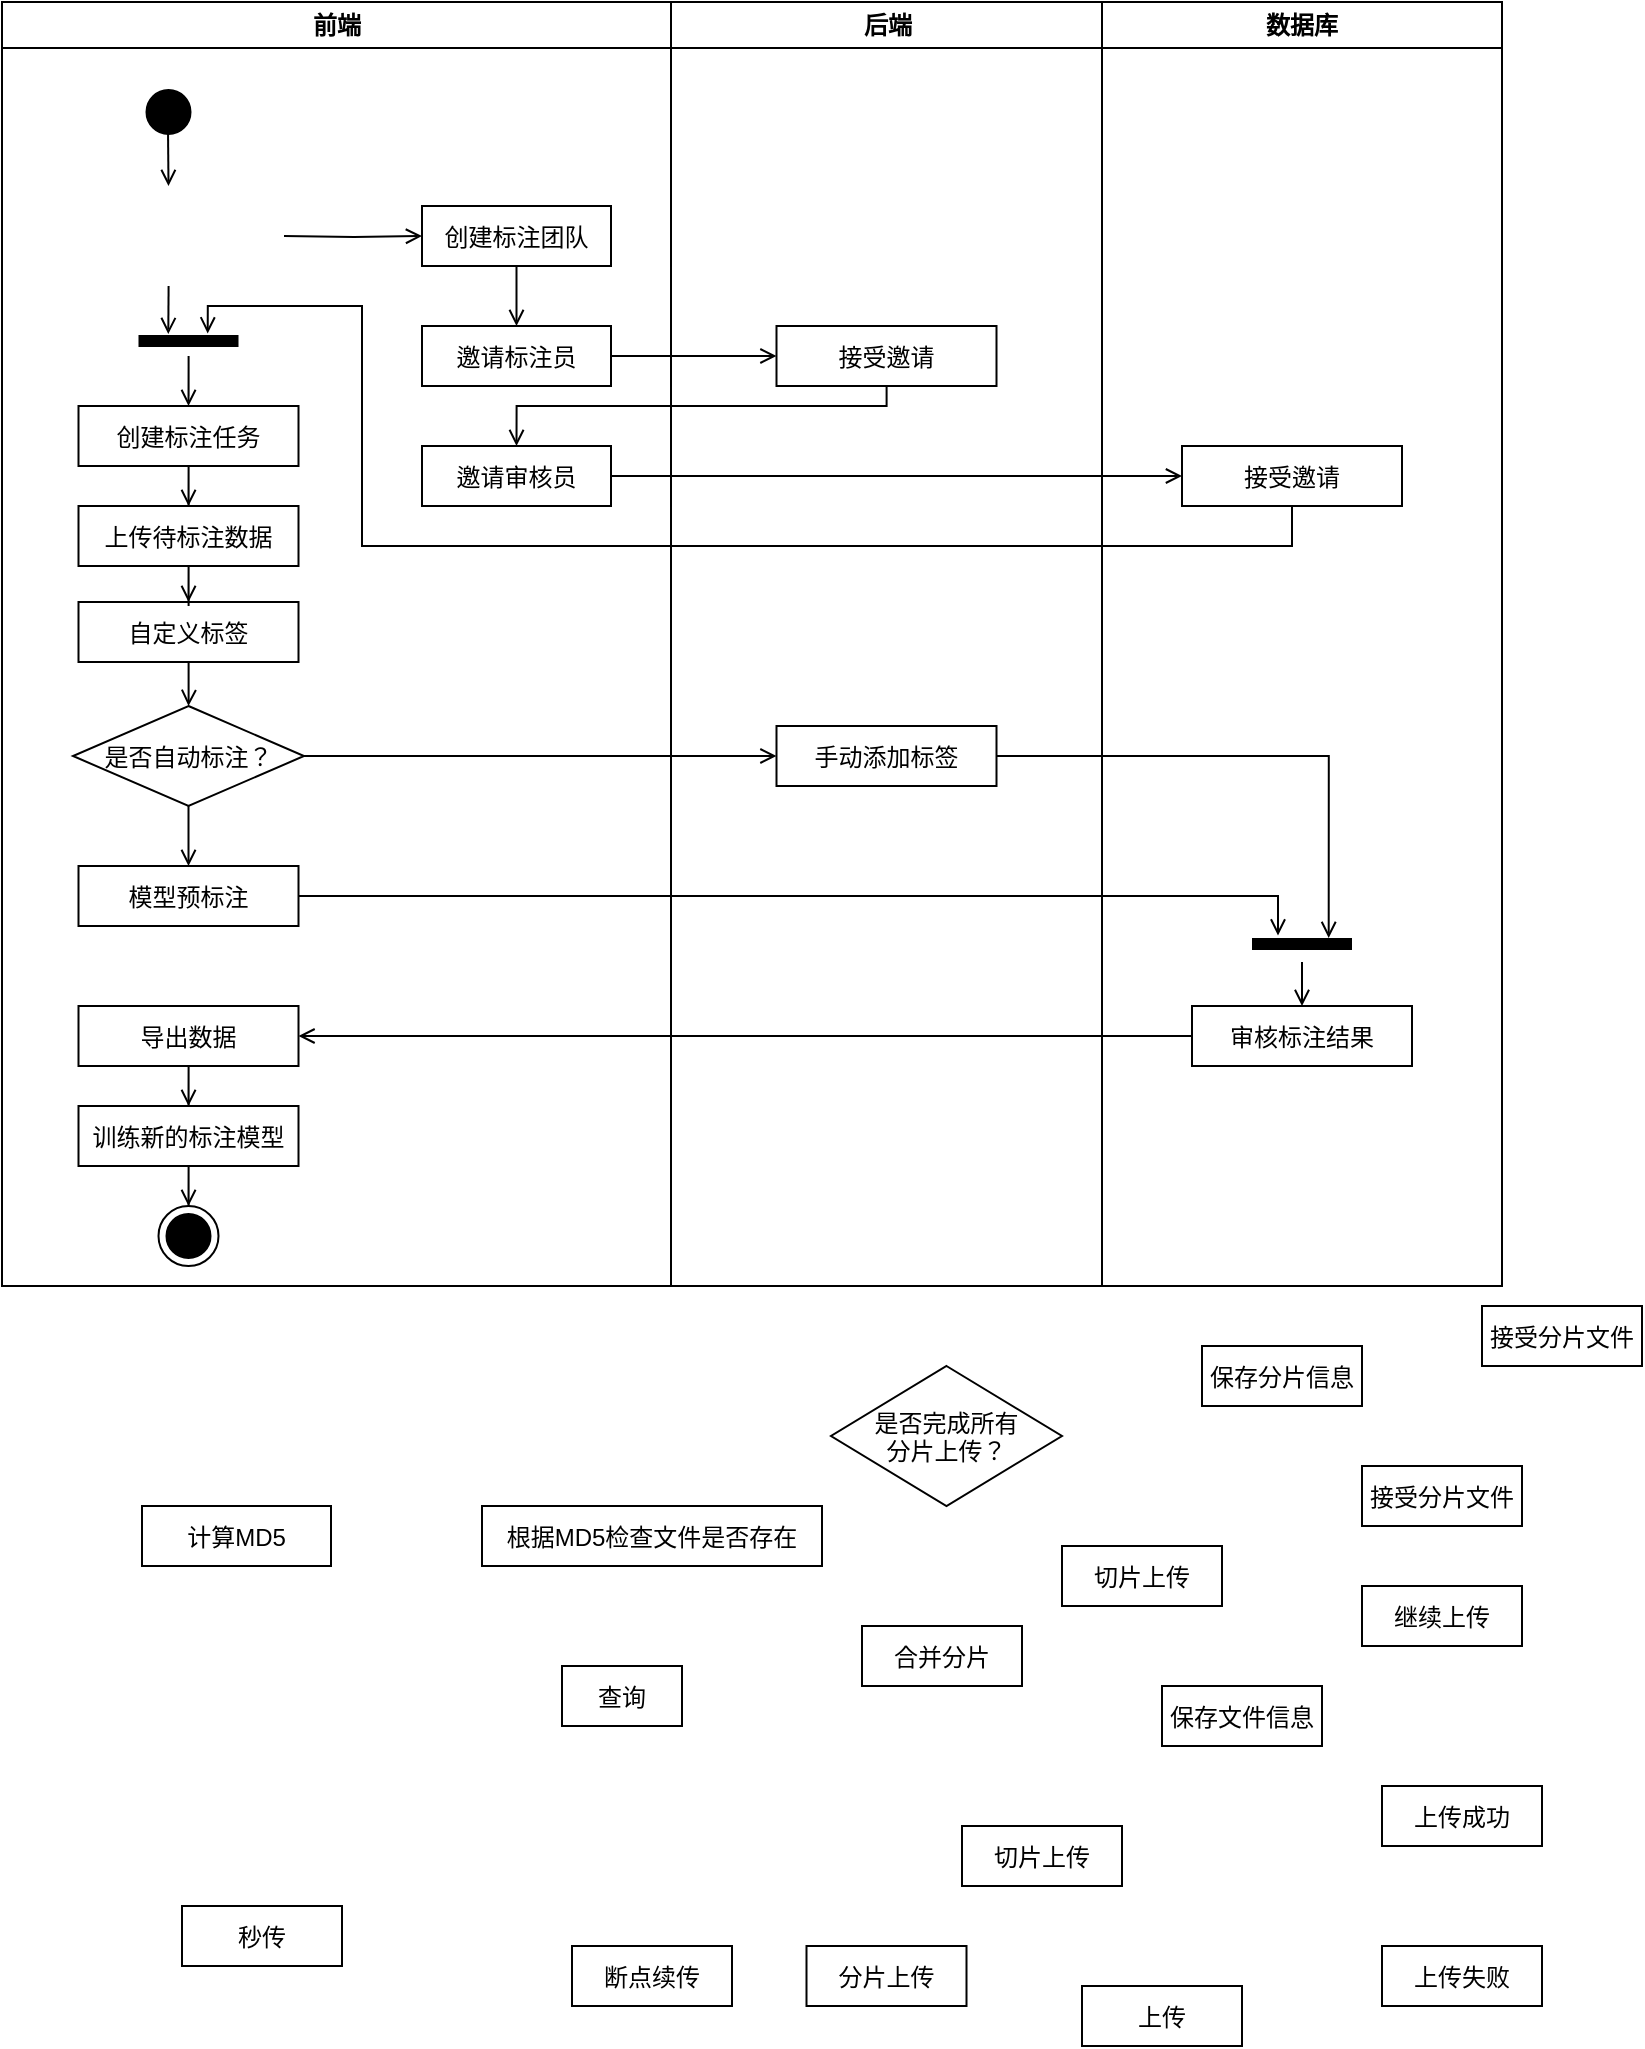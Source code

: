 <mxfile version="24.4.2" type="github">
  <diagram name="第 1 页" id="AY8EQgCBF3AR5sZ9k1WM">
    <mxGraphModel dx="541" dy="346" grid="1" gridSize="10" guides="1" tooltips="1" connect="1" arrows="1" fold="1" page="1" pageScale="1" pageWidth="827" pageHeight="1169" math="0" shadow="0">
      <root>
        <mxCell id="0" />
        <mxCell id="1" parent="0" />
        <mxCell id="A0GxBESnKdjZAWCz3uou-1" value="前端" style="swimlane;whiteSpace=wrap;fontColor=#000000;strokeColor=default;" vertex="1" parent="1">
          <mxGeometry x="110" y="128" width="334.5" height="642" as="geometry" />
        </mxCell>
        <mxCell id="A0GxBESnKdjZAWCz3uou-2" style="edgeStyle=orthogonalEdgeStyle;rounded=0;orthogonalLoop=1;jettySize=auto;html=1;entryX=0.5;entryY=0;entryDx=0;entryDy=0;endArrow=open;endFill=0;strokeColor=default;fontColor=#000000;exitX=0.492;exitY=0.827;exitDx=0;exitDy=0;exitPerimeter=0;" edge="1" parent="A0GxBESnKdjZAWCz3uou-1" source="A0GxBESnKdjZAWCz3uou-3">
          <mxGeometry relative="1" as="geometry">
            <mxPoint x="83.25" y="92" as="targetPoint" />
          </mxGeometry>
        </mxCell>
        <mxCell id="A0GxBESnKdjZAWCz3uou-3" value="" style="ellipse;shape=startState;fillColor=#000000;strokeColor=default;fontColor=#000000;" vertex="1" parent="A0GxBESnKdjZAWCz3uou-1">
          <mxGeometry x="68.25" y="40" width="30" height="30" as="geometry" />
        </mxCell>
        <mxCell id="A0GxBESnKdjZAWCz3uou-4" style="edgeStyle=orthogonalEdgeStyle;rounded=0;orthogonalLoop=1;jettySize=auto;html=1;entryX=0;entryY=0.5;entryDx=0;entryDy=0;endArrow=open;endFill=0;strokeColor=default;fontColor=#000000;" edge="1" parent="A0GxBESnKdjZAWCz3uou-1" target="A0GxBESnKdjZAWCz3uou-13">
          <mxGeometry relative="1" as="geometry">
            <mxPoint x="141" y="117" as="sourcePoint" />
          </mxGeometry>
        </mxCell>
        <mxCell id="A0GxBESnKdjZAWCz3uou-6" style="edgeStyle=orthogonalEdgeStyle;rounded=0;orthogonalLoop=1;jettySize=auto;html=1;endArrow=open;endFill=0;strokeColor=default;fontColor=#000000;" edge="1" parent="A0GxBESnKdjZAWCz3uou-1" source="A0GxBESnKdjZAWCz3uou-7" target="A0GxBESnKdjZAWCz3uou-17">
          <mxGeometry relative="1" as="geometry" />
        </mxCell>
        <mxCell id="A0GxBESnKdjZAWCz3uou-7" value="自定义标签" style="strokeColor=default;fontColor=#000000;" vertex="1" parent="A0GxBESnKdjZAWCz3uou-1">
          <mxGeometry x="38.25" y="300" width="110" height="30" as="geometry" />
        </mxCell>
        <mxCell id="A0GxBESnKdjZAWCz3uou-8" style="edgeStyle=orthogonalEdgeStyle;rounded=0;orthogonalLoop=1;jettySize=auto;html=1;entryX=0.5;entryY=0;entryDx=0;entryDy=0;endArrow=open;endFill=0;strokeColor=default;fontColor=#000000;" edge="1" parent="A0GxBESnKdjZAWCz3uou-1" source="A0GxBESnKdjZAWCz3uou-9" target="A0GxBESnKdjZAWCz3uou-7">
          <mxGeometry relative="1" as="geometry" />
        </mxCell>
        <mxCell id="A0GxBESnKdjZAWCz3uou-9" value="上传待标注数据" style="strokeColor=default;fontColor=#000000;" vertex="1" parent="A0GxBESnKdjZAWCz3uou-1">
          <mxGeometry x="38.25" y="252" width="110" height="30" as="geometry" />
        </mxCell>
        <mxCell id="A0GxBESnKdjZAWCz3uou-10" style="edgeStyle=orthogonalEdgeStyle;rounded=0;orthogonalLoop=1;jettySize=auto;html=1;entryX=0.5;entryY=0;entryDx=0;entryDy=0;endArrow=open;endFill=0;strokeColor=default;fontColor=#000000;" edge="1" parent="A0GxBESnKdjZAWCz3uou-1" source="A0GxBESnKdjZAWCz3uou-11" target="A0GxBESnKdjZAWCz3uou-9">
          <mxGeometry relative="1" as="geometry" />
        </mxCell>
        <mxCell id="A0GxBESnKdjZAWCz3uou-11" value="创建标注任务" style="strokeColor=default;fontColor=#000000;" vertex="1" parent="A0GxBESnKdjZAWCz3uou-1">
          <mxGeometry x="38.25" y="202" width="110" height="30" as="geometry" />
        </mxCell>
        <mxCell id="A0GxBESnKdjZAWCz3uou-12" style="edgeStyle=orthogonalEdgeStyle;rounded=0;orthogonalLoop=1;jettySize=auto;html=1;exitX=0.5;exitY=1;exitDx=0;exitDy=0;entryX=0.5;entryY=0;entryDx=0;entryDy=0;endArrow=open;endFill=0;strokeColor=default;fontColor=#000000;" edge="1" parent="A0GxBESnKdjZAWCz3uou-1" source="A0GxBESnKdjZAWCz3uou-13" target="A0GxBESnKdjZAWCz3uou-14">
          <mxGeometry relative="1" as="geometry" />
        </mxCell>
        <mxCell id="A0GxBESnKdjZAWCz3uou-13" value="创建标注团队" style="strokeColor=default;fontColor=#000000;" vertex="1" parent="A0GxBESnKdjZAWCz3uou-1">
          <mxGeometry x="210" y="102" width="94.5" height="30" as="geometry" />
        </mxCell>
        <mxCell id="A0GxBESnKdjZAWCz3uou-14" value="邀请标注员" style="strokeColor=default;fontColor=#000000;" vertex="1" parent="A0GxBESnKdjZAWCz3uou-1">
          <mxGeometry x="210" y="162" width="94.5" height="30" as="geometry" />
        </mxCell>
        <mxCell id="A0GxBESnKdjZAWCz3uou-15" value="邀请审核员" style="strokeColor=default;fontColor=#000000;" vertex="1" parent="A0GxBESnKdjZAWCz3uou-1">
          <mxGeometry x="210" y="222" width="94.5" height="30" as="geometry" />
        </mxCell>
        <mxCell id="A0GxBESnKdjZAWCz3uou-16" style="edgeStyle=orthogonalEdgeStyle;rounded=0;orthogonalLoop=1;jettySize=auto;html=1;entryX=0.5;entryY=0;entryDx=0;entryDy=0;endArrow=open;endFill=0;strokeColor=default;fontColor=#000000;" edge="1" parent="A0GxBESnKdjZAWCz3uou-1" source="A0GxBESnKdjZAWCz3uou-17" target="A0GxBESnKdjZAWCz3uou-18">
          <mxGeometry relative="1" as="geometry" />
        </mxCell>
        <mxCell id="A0GxBESnKdjZAWCz3uou-17" value="是否自动标注？" style="rhombus;fillColor=#ffffff;strokeColor=default;fontColor=#000000;" vertex="1" parent="A0GxBESnKdjZAWCz3uou-1">
          <mxGeometry x="35.5" y="352" width="115.5" height="50" as="geometry" />
        </mxCell>
        <mxCell id="A0GxBESnKdjZAWCz3uou-18" value="模型预标注" style="strokeColor=default;fontColor=#000000;" vertex="1" parent="A0GxBESnKdjZAWCz3uou-1">
          <mxGeometry x="38.25" y="432" width="110" height="30" as="geometry" />
        </mxCell>
        <mxCell id="A0GxBESnKdjZAWCz3uou-19" style="edgeStyle=orthogonalEdgeStyle;rounded=0;orthogonalLoop=1;jettySize=auto;html=1;entryX=0.5;entryY=0;entryDx=0;entryDy=0;endArrow=open;endFill=0;strokeColor=default;fontColor=#000000;" edge="1" parent="A0GxBESnKdjZAWCz3uou-1" source="A0GxBESnKdjZAWCz3uou-20" target="A0GxBESnKdjZAWCz3uou-22">
          <mxGeometry relative="1" as="geometry" />
        </mxCell>
        <mxCell id="A0GxBESnKdjZAWCz3uou-20" value="导出数据" style="strokeColor=default;fontColor=#000000;" vertex="1" parent="A0GxBESnKdjZAWCz3uou-1">
          <mxGeometry x="38.25" y="502" width="110" height="30" as="geometry" />
        </mxCell>
        <mxCell id="A0GxBESnKdjZAWCz3uou-21" style="edgeStyle=orthogonalEdgeStyle;rounded=0;orthogonalLoop=1;jettySize=auto;html=1;entryX=0.5;entryY=0;entryDx=0;entryDy=0;endArrow=open;endFill=0;strokeColor=default;fontColor=#000000;" edge="1" parent="A0GxBESnKdjZAWCz3uou-1" source="A0GxBESnKdjZAWCz3uou-22" target="A0GxBESnKdjZAWCz3uou-23">
          <mxGeometry relative="1" as="geometry" />
        </mxCell>
        <mxCell id="A0GxBESnKdjZAWCz3uou-22" value="训练新的标注模型" style="strokeColor=default;fontColor=#000000;" vertex="1" parent="A0GxBESnKdjZAWCz3uou-1">
          <mxGeometry x="38.25" y="552" width="110" height="30" as="geometry" />
        </mxCell>
        <mxCell id="A0GxBESnKdjZAWCz3uou-23" value="" style="ellipse;shape=endState;fillColor=#000000;strokeColor=default;fontColor=#000000;" vertex="1" parent="A0GxBESnKdjZAWCz3uou-1">
          <mxGeometry x="78.25" y="602" width="30" height="30" as="geometry" />
        </mxCell>
        <mxCell id="A0GxBESnKdjZAWCz3uou-24" style="edgeStyle=orthogonalEdgeStyle;rounded=0;orthogonalLoop=1;jettySize=auto;html=1;entryX=0.5;entryY=0;entryDx=0;entryDy=0;endArrow=open;endFill=0;strokeColor=default;fontColor=#000000;" edge="1" parent="A0GxBESnKdjZAWCz3uou-1" source="A0GxBESnKdjZAWCz3uou-25" target="A0GxBESnKdjZAWCz3uou-11">
          <mxGeometry relative="1" as="geometry" />
        </mxCell>
        <mxCell id="A0GxBESnKdjZAWCz3uou-25" value="" style="shape=line;strokeWidth=6;strokeColor=default;rotation=0;fontColor=#000000;" vertex="1" parent="A0GxBESnKdjZAWCz3uou-1">
          <mxGeometry x="68.25" y="162" width="50" height="15" as="geometry" />
        </mxCell>
        <mxCell id="A0GxBESnKdjZAWCz3uou-26" style="edgeStyle=orthogonalEdgeStyle;rounded=0;orthogonalLoop=1;jettySize=auto;html=1;entryX=0.298;entryY=0.269;entryDx=0;entryDy=0;entryPerimeter=0;endArrow=open;endFill=0;strokeColor=default;fontColor=#000000;" edge="1" parent="A0GxBESnKdjZAWCz3uou-1" target="A0GxBESnKdjZAWCz3uou-25">
          <mxGeometry relative="1" as="geometry">
            <mxPoint x="83.3" y="141.978" as="sourcePoint" />
          </mxGeometry>
        </mxCell>
        <mxCell id="A0GxBESnKdjZAWCz3uou-27" value="后端" style="swimlane;whiteSpace=wrap;fontColor=#000000;strokeColor=default;" vertex="1" parent="1">
          <mxGeometry x="444.5" y="128" width="215.5" height="642" as="geometry" />
        </mxCell>
        <mxCell id="A0GxBESnKdjZAWCz3uou-28" value="接受邀请" style="strokeColor=default;fontColor=#000000;" vertex="1" parent="A0GxBESnKdjZAWCz3uou-27">
          <mxGeometry x="52.75" y="162" width="110" height="30" as="geometry" />
        </mxCell>
        <mxCell id="A0GxBESnKdjZAWCz3uou-29" value="手动添加标签" style="strokeColor=default;fontColor=#000000;" vertex="1" parent="A0GxBESnKdjZAWCz3uou-27">
          <mxGeometry x="52.75" y="362" width="110" height="30" as="geometry" />
        </mxCell>
        <mxCell id="A0GxBESnKdjZAWCz3uou-30" value="数据库" style="swimlane;whiteSpace=wrap;fontColor=default;fillStyle=auto;labelBackgroundColor=none;labelBorderColor=none;strokeColor=default;" vertex="1" parent="1">
          <mxGeometry x="660" y="128" width="200" height="642" as="geometry" />
        </mxCell>
        <mxCell id="A0GxBESnKdjZAWCz3uou-31" value="接受邀请" style="strokeColor=default;fontColor=#000000;" vertex="1" parent="A0GxBESnKdjZAWCz3uou-30">
          <mxGeometry x="40" y="222" width="110" height="30" as="geometry" />
        </mxCell>
        <mxCell id="A0GxBESnKdjZAWCz3uou-32" value="审核标注结果" style="strokeColor=default;fontColor=#000000;" vertex="1" parent="A0GxBESnKdjZAWCz3uou-30">
          <mxGeometry x="45" y="502" width="110" height="30" as="geometry" />
        </mxCell>
        <mxCell id="A0GxBESnKdjZAWCz3uou-33" style="edgeStyle=orthogonalEdgeStyle;rounded=0;orthogonalLoop=1;jettySize=auto;html=1;entryX=0.5;entryY=0;entryDx=0;entryDy=0;endArrow=open;endFill=0;strokeColor=default;fontColor=#000000;" edge="1" parent="A0GxBESnKdjZAWCz3uou-30" source="A0GxBESnKdjZAWCz3uou-34" target="A0GxBESnKdjZAWCz3uou-32">
          <mxGeometry relative="1" as="geometry" />
        </mxCell>
        <mxCell id="A0GxBESnKdjZAWCz3uou-34" value="" style="shape=line;strokeWidth=6;strokeColor=default;rotation=0;fontColor=#000000;" vertex="1" parent="A0GxBESnKdjZAWCz3uou-30">
          <mxGeometry x="75" y="462" width="50" height="18" as="geometry" />
        </mxCell>
        <mxCell id="A0GxBESnKdjZAWCz3uou-35" style="edgeStyle=orthogonalEdgeStyle;rounded=0;orthogonalLoop=1;jettySize=auto;html=1;entryX=0;entryY=0.5;entryDx=0;entryDy=0;endArrow=open;endFill=0;strokeColor=default;fontColor=#000000;" edge="1" parent="1" source="A0GxBESnKdjZAWCz3uou-14" target="A0GxBESnKdjZAWCz3uou-28">
          <mxGeometry relative="1" as="geometry" />
        </mxCell>
        <mxCell id="A0GxBESnKdjZAWCz3uou-36" style="edgeStyle=orthogonalEdgeStyle;rounded=0;orthogonalLoop=1;jettySize=auto;html=1;entryX=0.5;entryY=0;entryDx=0;entryDy=0;endArrow=open;endFill=0;strokeColor=default;fontColor=#000000;" edge="1" parent="1" source="A0GxBESnKdjZAWCz3uou-28" target="A0GxBESnKdjZAWCz3uou-15">
          <mxGeometry relative="1" as="geometry">
            <mxPoint x="530" y="370.0" as="targetPoint" />
            <Array as="points">
              <mxPoint x="552" y="330" />
              <mxPoint x="367" y="330" />
            </Array>
          </mxGeometry>
        </mxCell>
        <mxCell id="A0GxBESnKdjZAWCz3uou-37" style="edgeStyle=orthogonalEdgeStyle;rounded=0;orthogonalLoop=1;jettySize=auto;html=1;entryX=0;entryY=0.5;entryDx=0;entryDy=0;endArrow=open;endFill=0;strokeColor=default;fontColor=#000000;" edge="1" parent="1" source="A0GxBESnKdjZAWCz3uou-15" target="A0GxBESnKdjZAWCz3uou-31">
          <mxGeometry relative="1" as="geometry" />
        </mxCell>
        <mxCell id="A0GxBESnKdjZAWCz3uou-38" style="edgeStyle=orthogonalEdgeStyle;rounded=0;orthogonalLoop=1;jettySize=auto;html=1;entryX=0.692;entryY=0.248;entryDx=0;entryDy=0;entryPerimeter=0;endArrow=open;endFill=0;strokeColor=default;fontColor=#000000;" edge="1" parent="1" source="A0GxBESnKdjZAWCz3uou-31" target="A0GxBESnKdjZAWCz3uou-25">
          <mxGeometry relative="1" as="geometry">
            <Array as="points">
              <mxPoint x="755" y="400" />
              <mxPoint x="290" y="400" />
              <mxPoint x="290" y="280" />
              <mxPoint x="213" y="280" />
            </Array>
          </mxGeometry>
        </mxCell>
        <mxCell id="A0GxBESnKdjZAWCz3uou-39" style="edgeStyle=orthogonalEdgeStyle;rounded=0;orthogonalLoop=1;jettySize=auto;html=1;entryX=0;entryY=0.5;entryDx=0;entryDy=0;endArrow=open;endFill=0;strokeColor=default;fontColor=#000000;" edge="1" parent="1" source="A0GxBESnKdjZAWCz3uou-17" target="A0GxBESnKdjZAWCz3uou-29">
          <mxGeometry relative="1" as="geometry" />
        </mxCell>
        <mxCell id="A0GxBESnKdjZAWCz3uou-40" style="edgeStyle=orthogonalEdgeStyle;rounded=0;orthogonalLoop=1;jettySize=auto;html=1;entryX=0.767;entryY=0.333;entryDx=0;entryDy=0;entryPerimeter=0;endArrow=open;endFill=0;strokeColor=default;fontColor=#000000;" edge="1" parent="1" source="A0GxBESnKdjZAWCz3uou-29" target="A0GxBESnKdjZAWCz3uou-34">
          <mxGeometry relative="1" as="geometry" />
        </mxCell>
        <mxCell id="A0GxBESnKdjZAWCz3uou-41" style="edgeStyle=orthogonalEdgeStyle;rounded=0;orthogonalLoop=1;jettySize=auto;html=1;entryX=0.26;entryY=0.265;entryDx=0;entryDy=0;entryPerimeter=0;endArrow=open;endFill=0;strokeColor=default;fontColor=#000000;" edge="1" parent="1" source="A0GxBESnKdjZAWCz3uou-18" target="A0GxBESnKdjZAWCz3uou-34">
          <mxGeometry relative="1" as="geometry">
            <Array as="points">
              <mxPoint x="748" y="575" />
            </Array>
          </mxGeometry>
        </mxCell>
        <mxCell id="A0GxBESnKdjZAWCz3uou-42" style="edgeStyle=orthogonalEdgeStyle;rounded=0;orthogonalLoop=1;jettySize=auto;html=1;entryX=1;entryY=0.5;entryDx=0;entryDy=0;endArrow=open;endFill=0;strokeColor=default;fontColor=#000000;" edge="1" parent="1" source="A0GxBESnKdjZAWCz3uou-32" target="A0GxBESnKdjZAWCz3uou-20">
          <mxGeometry relative="1" as="geometry" />
        </mxCell>
        <mxCell id="A0GxBESnKdjZAWCz3uou-43" value="计算MD5" style="strokeColor=default;fontColor=#000000;" vertex="1" parent="1">
          <mxGeometry x="180" y="880" width="94.5" height="30" as="geometry" />
        </mxCell>
        <mxCell id="A0GxBESnKdjZAWCz3uou-44" value="根据MD5检查文件是否存在" style="strokeColor=default;fontColor=#000000;" vertex="1" parent="1">
          <mxGeometry x="350" y="880" width="170" height="30" as="geometry" />
        </mxCell>
        <mxCell id="A0GxBESnKdjZAWCz3uou-45" value="查询" style="strokeColor=default;fontColor=#000000;" vertex="1" parent="1">
          <mxGeometry x="390" y="960" width="60" height="30" as="geometry" />
        </mxCell>
        <mxCell id="A0GxBESnKdjZAWCz3uou-47" value="切片上传" style="strokeColor=default;fontColor=#000000;" vertex="1" parent="1">
          <mxGeometry x="640" y="900" width="80" height="30" as="geometry" />
        </mxCell>
        <mxCell id="A0GxBESnKdjZAWCz3uou-48" value="秒传" style="strokeColor=default;fontColor=#000000;" vertex="1" parent="1">
          <mxGeometry x="200" y="1080" width="80" height="30" as="geometry" />
        </mxCell>
        <mxCell id="A0GxBESnKdjZAWCz3uou-49" value="断点续传" style="strokeColor=default;fontColor=#000000;" vertex="1" parent="1">
          <mxGeometry x="395" y="1100" width="80" height="30" as="geometry" />
        </mxCell>
        <mxCell id="A0GxBESnKdjZAWCz3uou-50" value="分片上传" style="strokeColor=default;fontColor=#000000;" vertex="1" parent="1">
          <mxGeometry x="512.25" y="1100" width="80" height="30" as="geometry" />
        </mxCell>
        <mxCell id="A0GxBESnKdjZAWCz3uou-51" value="切片上传" style="strokeColor=default;fontColor=#000000;" vertex="1" parent="1">
          <mxGeometry x="590" y="1040" width="80" height="30" as="geometry" />
        </mxCell>
        <mxCell id="A0GxBESnKdjZAWCz3uou-52" value="上传" style="strokeColor=default;fontColor=#000000;" vertex="1" parent="1">
          <mxGeometry x="650" y="1120" width="80" height="30" as="geometry" />
        </mxCell>
        <mxCell id="A0GxBESnKdjZAWCz3uou-53" value="上传成功" style="strokeColor=default;fontColor=#000000;" vertex="1" parent="1">
          <mxGeometry x="800" y="1020" width="80" height="30" as="geometry" />
        </mxCell>
        <mxCell id="A0GxBESnKdjZAWCz3uou-54" value="上传失败" style="strokeColor=default;fontColor=#000000;" vertex="1" parent="1">
          <mxGeometry x="800" y="1100" width="80" height="30" as="geometry" />
        </mxCell>
        <mxCell id="A0GxBESnKdjZAWCz3uou-55" value="继续上传" style="strokeColor=default;fontColor=#000000;" vertex="1" parent="1">
          <mxGeometry x="790" y="920" width="80" height="30" as="geometry" />
        </mxCell>
        <mxCell id="A0GxBESnKdjZAWCz3uou-56" value="接受分片文件" style="strokeColor=default;fontColor=#000000;" vertex="1" parent="1">
          <mxGeometry x="790" y="860" width="80" height="30" as="geometry" />
        </mxCell>
        <mxCell id="A0GxBESnKdjZAWCz3uou-57" value="接受分片文件" style="strokeColor=default;fontColor=#000000;" vertex="1" parent="1">
          <mxGeometry x="850" y="780" width="80" height="30" as="geometry" />
        </mxCell>
        <mxCell id="A0GxBESnKdjZAWCz3uou-58" value="保存分片信息" style="strokeColor=default;fontColor=#000000;" vertex="1" parent="1">
          <mxGeometry x="710" y="800" width="80" height="30" as="geometry" />
        </mxCell>
        <mxCell id="A0GxBESnKdjZAWCz3uou-59" value="保存文件信息" style="strokeColor=default;fontColor=#000000;" vertex="1" parent="1">
          <mxGeometry x="690" y="970" width="80" height="30" as="geometry" />
        </mxCell>
        <mxCell id="A0GxBESnKdjZAWCz3uou-60" value="合并分片" style="strokeColor=default;fontColor=#000000;" vertex="1" parent="1">
          <mxGeometry x="540" y="940" width="80" height="30" as="geometry" />
        </mxCell>
        <mxCell id="A0GxBESnKdjZAWCz3uou-61" value="是否完成所有&#xa;分片上传？" style="rhombus;fillColor=#ffffff;strokeColor=default;fontColor=#000000;" vertex="1" parent="1">
          <mxGeometry x="524.5" y="810" width="115.5" height="70" as="geometry" />
        </mxCell>
      </root>
    </mxGraphModel>
  </diagram>
</mxfile>
